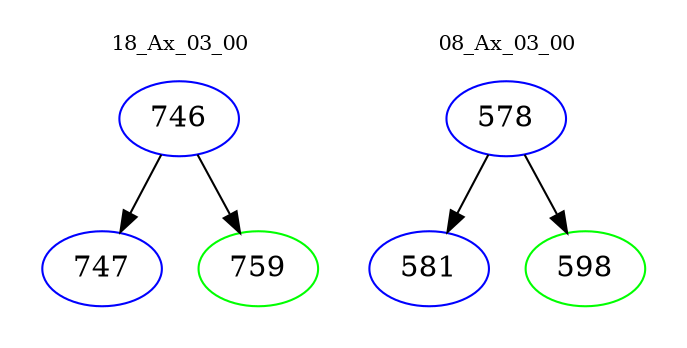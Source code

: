 digraph{
subgraph cluster_0 {
color = white
label = "18_Ax_03_00";
fontsize=10;
T0_746 [label="746", color="blue"]
T0_746 -> T0_747 [color="black"]
T0_747 [label="747", color="blue"]
T0_746 -> T0_759 [color="black"]
T0_759 [label="759", color="green"]
}
subgraph cluster_1 {
color = white
label = "08_Ax_03_00";
fontsize=10;
T1_578 [label="578", color="blue"]
T1_578 -> T1_581 [color="black"]
T1_581 [label="581", color="blue"]
T1_578 -> T1_598 [color="black"]
T1_598 [label="598", color="green"]
}
}
